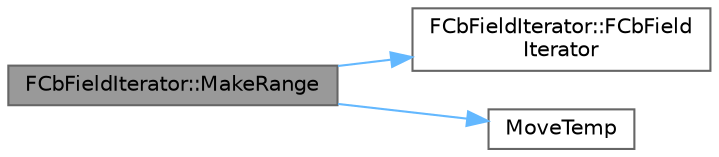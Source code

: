 digraph "FCbFieldIterator::MakeRange"
{
 // INTERACTIVE_SVG=YES
 // LATEX_PDF_SIZE
  bgcolor="transparent";
  edge [fontname=Helvetica,fontsize=10,labelfontname=Helvetica,labelfontsize=10];
  node [fontname=Helvetica,fontsize=10,shape=box,height=0.2,width=0.4];
  rankdir="LR";
  Node1 [id="Node000001",label="FCbFieldIterator::MakeRange",height=0.2,width=0.4,color="gray40", fillcolor="grey60", style="filled", fontcolor="black",tooltip="Construct a field range from a buffer containing zero or more valid fields."];
  Node1 -> Node2 [id="edge1_Node000001_Node000002",color="steelblue1",style="solid",tooltip=" "];
  Node2 [id="Node000002",label="FCbFieldIterator::FCbField\lIterator",height=0.2,width=0.4,color="grey40", fillcolor="white", style="filled",URL="$d5/d1a/classFCbFieldIterator.html#a184aa99f4a2460d121a8cad1dc8c0a69",tooltip="Construct an empty field range."];
  Node1 -> Node3 [id="edge2_Node000001_Node000003",color="steelblue1",style="solid",tooltip=" "];
  Node3 [id="Node000003",label="MoveTemp",height=0.2,width=0.4,color="grey40", fillcolor="white", style="filled",URL="$d4/d24/UnrealTemplate_8h.html#ad5e6c049aeb9c9115fec514ba581dbb6",tooltip="MoveTemp will cast a reference to an rvalue reference."];
}
